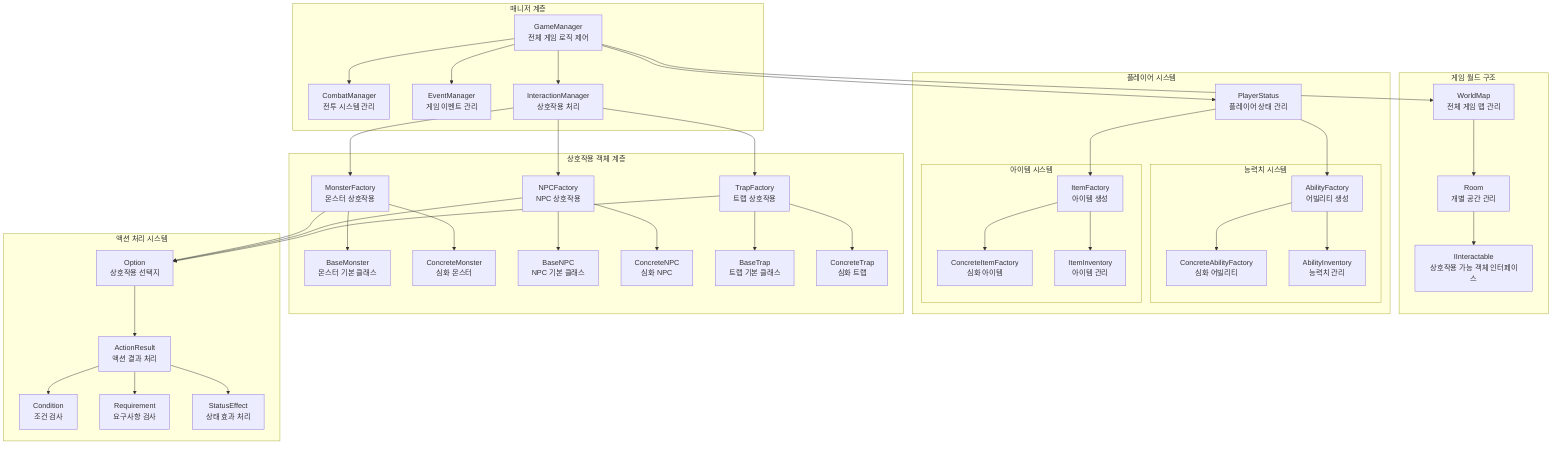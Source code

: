 graph TB
    subgraph "매니저 계층"
        GM[GameManager<br/>전체 게임 로직 제어]
        CM[CombatManager<br/>전투 시스템 관리]
        EM[EventManager<br/>게임 이벤트 관리]
        INT[InteractionManager<br/>상호작용 처리]
        
        GM --> CM
        GM --> EM
        GM --> INT
    end
    
    subgraph "게임 월드 구조"
        WM[WorldMap<br/>전체 게임 맵 관리]
        RM[Room<br/>개별 공간 관리]
        II[IInteractable<br/>상호작용 가능 객체 인터페이스]
        
        WM --> RM
        RM --> II
    end
    
    subgraph "플레이어 시스템"
        PS[PlayerStatus<br/>플레이어 상태 관리]
        
        subgraph "능력치 시스템"
            AF[AbilityFactory<br/>어빌리티 생성]
            CA[ConcreteAbilityFactory<br/>심화 어빌리티]
            AI[AbilityInventory<br/>능력치 관리]
            
            AF --> CA
            AF --> AI
        end
        
        subgraph "아이템 시스템"
            IF[ItemFactory<br/>아이템 생성]
            IA[ConcreteItemFactory<br/>심화 아이템]
            ITI[ItemInventory<br/>아이템 관리]
            
            IF --> IA
            IF --> ITI
        end
        
        PS --> AF
        PS --> IF
    end
    
    subgraph "상호작용 객체 계층"
        MI[MonsterFactory<br/>몬스터 상호작용]
        BM[BaseMonster<br/>몬스터 기본 클래스]
        CM2[ConcreteMonster<br/>심화 몬스터]
        
        NI[NPCFactory<br/>NPC 상호작용]
        BN[BaseNPC<br/>NPC 기본 클래스]
        CN[ConcreteNPC<br/>심화 NPC]
        
        TI[TrapFactory<br/>트랩 상호작용]
        BT[BaseTrap<br/>트랩 기본 클래스]
        CT[ConcreteTrap<br/>심화 트랩]
        
        MI --> BM
        MI --> CM2
        NI --> BN
        NI --> CN
        TI --> BT
        TI --> CT
    end
    
    subgraph "액션 처리 시스템"
        OP[Option<br/>상호작용 선택지]
        AR[ActionResult<br/>액션 결과 처리]
        CO[Condition<br/>조건 검사]
        RQ[Requirement<br/>요구사항 검사]
        SE[StatusEffect<br/>상태 효과 처리]
        
        OP --> AR
        AR --> CO
        AR --> RQ
        AR --> SE
    end
    
    %% Global connections
    GM --> WM
    GM --> PS
    INT --> MI
    INT --> NI
    INT --> TI
    MI --> OP
    NI --> OP
    TI --> OP